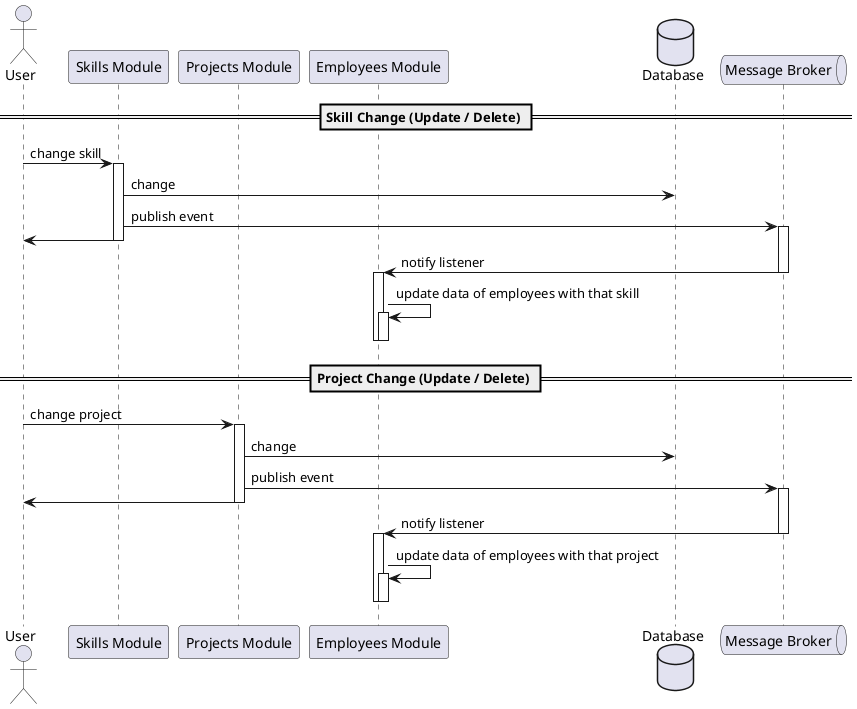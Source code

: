 @startuml

skinparam shadowing false

actor "User" as user
participant "Skills Module" as skills
participant "Projects Module" as projects
participant "Employees Module" as employees
database "Database" as db
queue "Message Broker" as broker

== Skill Change (Update / Delete) ==

user -> skills: change skill
activate skills
skills -> db: change
skills -> broker: publish event
activate broker
user <- skills
deactivate skills
employees <- broker: notify listener
deactivate broker
activate employees
employees -> employees: update data of employees with that skill
activate employees
deactivate employees
deactivate employees

== Project Change (Update / Delete) ==

user -> projects: change project
activate projects
projects -> db: change
projects -> broker: publish event
activate broker
user <- projects
deactivate projects
employees <- broker: notify listener
deactivate broker
activate employees
employees -> employees: update data of employees with that project
activate employees
deactivate employees
deactivate employees

@enduml
